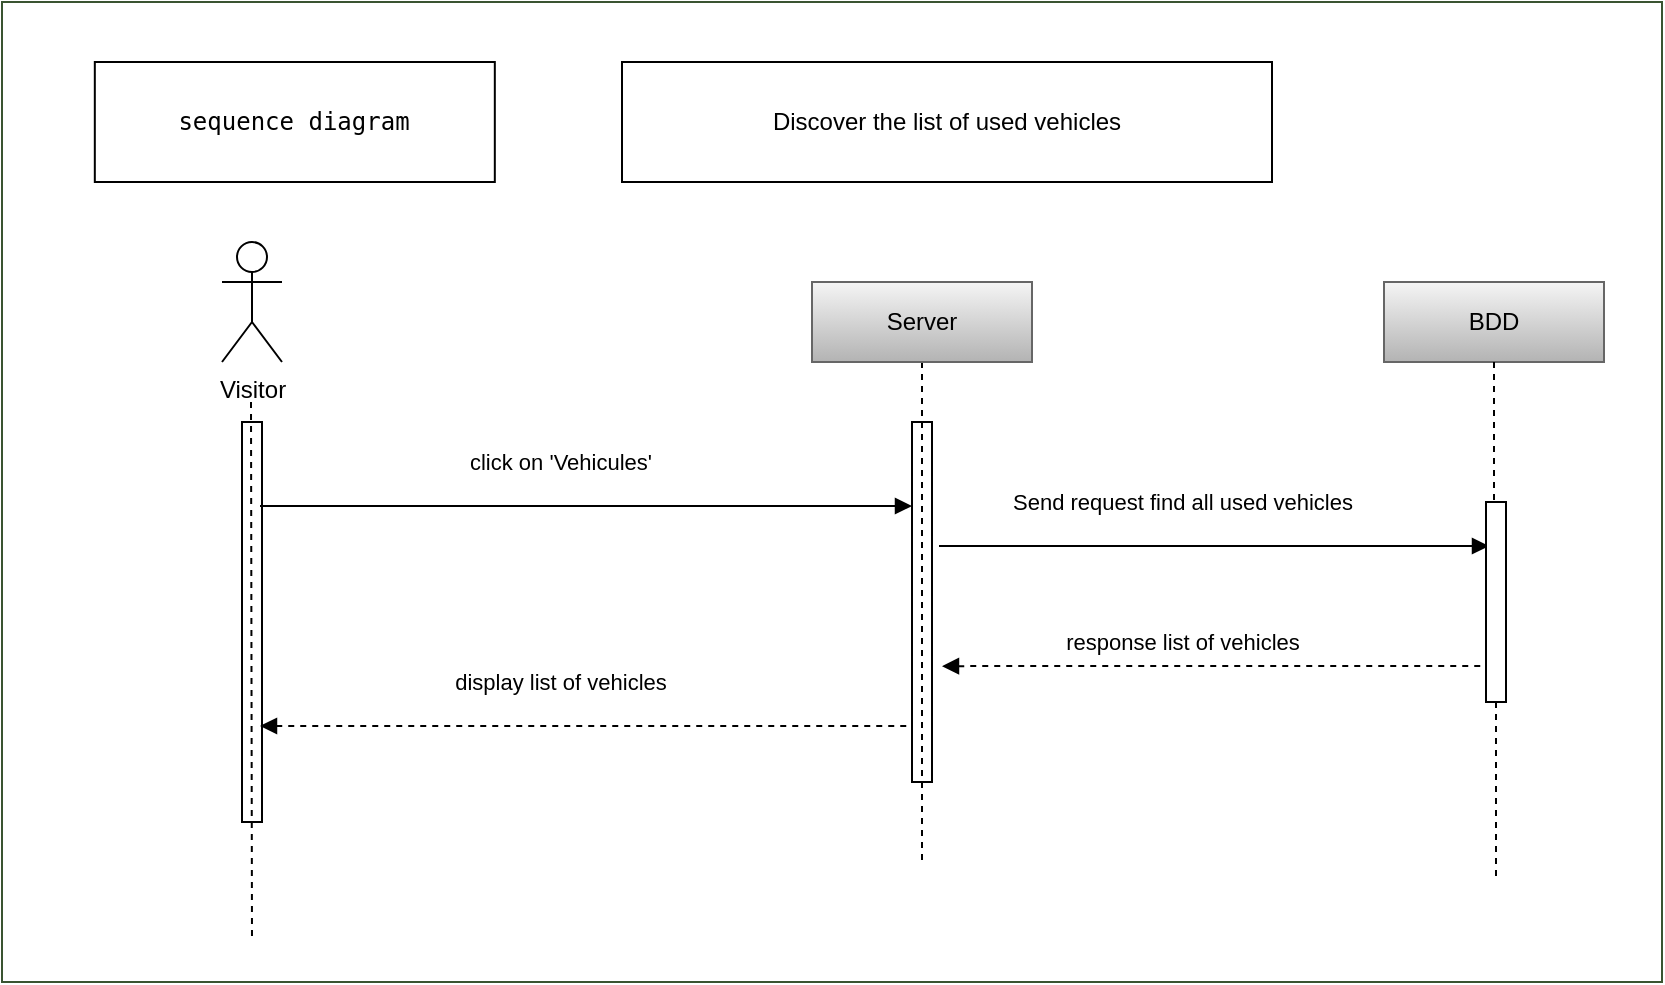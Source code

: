 <mxfile>
    <diagram id="64pbWhtFk7yn1HfwJhgc" name="Page-1">
        <mxGraphModel dx="2102" dy="-313" grid="1" gridSize="10" guides="1" tooltips="1" connect="1" arrows="1" fold="1" page="1" pageScale="1" pageWidth="850" pageHeight="1100" math="0" shadow="0">
            <root>
                <mxCell id="0"/>
                <mxCell id="1" parent="0"/>
                <mxCell id="2" value="App" style="rounded=0;whiteSpace=wrap;html=1;fontFamily=Helvetica;fontSize=30;fontColor=#ffffff;verticalAlign=top;fillColor=#FFFFFF;strokeColor=#3A5431;backgroundOutline=0;" parent="1" vertex="1">
                    <mxGeometry x="-30" y="1910" width="830" height="490" as="geometry"/>
                </mxCell>
                <mxCell id="3" value="&lt;pre dir=&quot;ltr&quot; data-ved=&quot;2ahUKEwjTnIHI8ouDAxXJUKQEHYWSAA4Q3ewLegQIBRAP&quot; style=&quot;text-align:left&quot; id=&quot;tw-target-text&quot; data-placeholder=&quot;Traduction&quot; class=&quot;tw-data-text tw-text-large tw-ta&quot;&gt;&lt;span lang=&quot;en&quot; class=&quot;Y2IQFc&quot;&gt;sequence diagram&lt;/span&gt;&lt;/pre&gt;" style="rounded=0;whiteSpace=wrap;html=1;fontColor=#000000;labelBackgroundColor=#FFFFFF;strokeColor=#000000;fillColor=#FFFFFF;" parent="1" vertex="1">
                    <mxGeometry x="16.41" y="1940" width="200" height="60" as="geometry"/>
                </mxCell>
                <mxCell id="4" value="Visitor" style="shape=umlActor;verticalLabelPosition=bottom;verticalAlign=top;html=1;fontColor=#000000;labelBackgroundColor=#FFFFFF;strokeColor=#000000;" parent="1" vertex="1">
                    <mxGeometry x="80" y="2030" width="30" height="60" as="geometry"/>
                </mxCell>
                <mxCell id="7" value="" style="html=1;points=[];perimeter=orthogonalPerimeter;fontColor=#000000;labelBackgroundColor=#FFFFFF;" parent="1" vertex="1">
                    <mxGeometry x="90" y="2120" width="10" height="200" as="geometry"/>
                </mxCell>
                <mxCell id="8" value="" style="html=1;points=[];perimeter=orthogonalPerimeter;fontColor=#000000;labelBackgroundColor=#FFFFFF;" parent="1" vertex="1">
                    <mxGeometry x="425" y="2120" width="10" height="180" as="geometry"/>
                </mxCell>
                <mxCell id="9" style="edgeStyle=none;html=1;dashed=1;fontFamily=Helvetica;startArrow=none;startFill=0;endArrow=none;endFill=0;fontColor=#000000;labelBackgroundColor=#FFFFFF;strokeColor=#000000;" parent="1" source="10" edge="1">
                    <mxGeometry relative="1" as="geometry">
                        <mxPoint x="430" y="2340" as="targetPoint"/>
                    </mxGeometry>
                </mxCell>
                <mxCell id="10" value="Server" style="rounded=0;whiteSpace=wrap;html=1;labelBackgroundColor=none;fillColor=#f5f5f5;strokeColor=#666666;gradientColor=#b3b3b3;fontColor=#000000;" parent="1" vertex="1">
                    <mxGeometry x="375" y="2050" width="110" height="40" as="geometry"/>
                </mxCell>
                <mxCell id="12" value="BDD" style="rounded=0;whiteSpace=wrap;html=1;labelBackgroundColor=none;fillColor=#f5f5f5;strokeColor=#666666;gradientColor=#b3b3b3;fontColor=#000000;" parent="1" vertex="1">
                    <mxGeometry x="661" y="2050" width="110" height="40" as="geometry"/>
                </mxCell>
                <mxCell id="13" value="Discover the list of used vehicles" style="rounded=0;whiteSpace=wrap;html=1;fontColor=#000000;labelBackgroundColor=#FFFFFF;fillColor=#FFFFFF;strokeColor=#000000;" parent="1" vertex="1">
                    <mxGeometry x="280" y="1940" width="325" height="60" as="geometry"/>
                </mxCell>
                <mxCell id="14" style="edgeStyle=none;html=1;entryX=0.1;entryY=0.073;entryDx=0;entryDy=0;entryPerimeter=0;endArrow=block;endFill=1;fontColor=#000000;labelBackgroundColor=#FFFFFF;strokeColor=#000000;" parent="1" edge="1">
                    <mxGeometry relative="1" as="geometry">
                        <mxPoint x="99" y="2162" as="sourcePoint"/>
                        <mxPoint x="425" y="2162" as="targetPoint"/>
                        <Array as="points">
                            <mxPoint x="259" y="2162"/>
                        </Array>
                    </mxGeometry>
                </mxCell>
                <mxCell id="15" value="&lt;pre dir=&quot;ltr&quot; data-ved=&quot;2ahUKEwiWief8te6CAxUTfqQEHRUeBPsQ3ewLegQICBAP&quot; style=&quot;text-align:left&quot; id=&quot;tw-target-text&quot; data-placeholder=&quot;Traduction&quot; class=&quot;tw-data-text tw-text-large tw-ta&quot;&gt;&lt;font face=&quot;Helvetica&quot;&gt;click on 'Vehicules'&lt;/font&gt;&lt;/pre&gt;" style="edgeLabel;html=1;align=center;verticalAlign=middle;resizable=0;points=[];fontColor=#000000;labelBackgroundColor=#FFFFFF;" parent="14" vertex="1" connectable="0">
                    <mxGeometry x="0.172" y="-1" relative="1" as="geometry">
                        <mxPoint x="-41" y="-23" as="offset"/>
                    </mxGeometry>
                </mxCell>
                <mxCell id="16" style="edgeStyle=none;html=1;endArrow=block;endFill=1;fontColor=#000000;labelBackgroundColor=#FFFFFF;strokeColor=#000000;" parent="1" edge="1">
                    <mxGeometry relative="1" as="geometry">
                        <mxPoint x="438.5" y="2182" as="sourcePoint"/>
                        <mxPoint x="713.5" y="2182" as="targetPoint"/>
                    </mxGeometry>
                </mxCell>
                <mxCell id="17" value="&lt;pre dir=&quot;ltr&quot; data-ved=&quot;2ahUKEwiWief8te6CAxUTfqQEHRUeBPsQ3ewLegQICBAP&quot; style=&quot;text-align:left&quot; id=&quot;tw-target-text&quot; data-placeholder=&quot;Traduction&quot; class=&quot;tw-data-text tw-text-large tw-ta&quot;&gt;&lt;font face=&quot;Helvetica&quot;&gt;Send request find all used vehicles&lt;/font&gt;&lt;/pre&gt;" style="edgeLabel;html=1;align=center;verticalAlign=middle;resizable=0;points=[];fontColor=#000000;labelBackgroundColor=#FFFFFF;" parent="16" vertex="1" connectable="0">
                    <mxGeometry x="0.172" y="-1" relative="1" as="geometry">
                        <mxPoint x="-40" y="-23" as="offset"/>
                    </mxGeometry>
                </mxCell>
                <mxCell id="18" style="edgeStyle=none;html=1;entryX=0.1;entryY=0.073;entryDx=0;entryDy=0;entryPerimeter=0;endArrow=none;endFill=0;startArrow=block;startFill=1;dashed=1;exitX=1.5;exitY=0.523;exitDx=0;exitDy=0;exitPerimeter=0;fontColor=#000000;labelBackgroundColor=#FFFFFF;strokeColor=#000000;" parent="1" edge="1">
                    <mxGeometry relative="1" as="geometry">
                        <mxPoint x="440" y="2242.07" as="sourcePoint"/>
                        <mxPoint x="711" y="2241.95" as="targetPoint"/>
                    </mxGeometry>
                </mxCell>
                <mxCell id="19" value="&lt;pre dir=&quot;ltr&quot; data-ved=&quot;2ahUKEwiWief8te6CAxUTfqQEHRUeBPsQ3ewLegQICBAP&quot; style=&quot;text-align:left&quot; id=&quot;tw-target-text&quot; data-placeholder=&quot;Traduction&quot; class=&quot;tw-data-text tw-text-large tw-ta&quot;&gt;&lt;font face=&quot;Helvetica&quot;&gt;response list of vehicles&lt;/font&gt;&lt;/pre&gt;" style="edgeLabel;html=1;align=center;verticalAlign=middle;resizable=0;points=[];fontColor=#000000;labelBackgroundColor=none;" parent="18" vertex="1" connectable="0">
                    <mxGeometry x="0.172" y="-1" relative="1" as="geometry">
                        <mxPoint x="-39" y="-13" as="offset"/>
                    </mxGeometry>
                </mxCell>
                <mxCell id="20" value="&lt;br&gt;" style="edgeLabel;html=1;align=center;verticalAlign=middle;resizable=0;points=[];fontFamily=Helvetica;fontColor=#000000;labelBackgroundColor=#FFFFFF;" parent="18" vertex="1" connectable="0">
                    <mxGeometry x="0.683" y="-1" relative="1" as="geometry">
                        <mxPoint as="offset"/>
                    </mxGeometry>
                </mxCell>
                <mxCell id="28" style="edgeStyle=none;html=1;entryX=0.1;entryY=0.073;entryDx=0;entryDy=0;entryPerimeter=0;endArrow=none;endFill=0;startArrow=block;startFill=1;dashed=1;fontColor=#000000;labelBackgroundColor=#FFFFFF;strokeColor=#000000;" parent="1" edge="1">
                    <mxGeometry relative="1" as="geometry">
                        <mxPoint x="99" y="2272" as="sourcePoint"/>
                        <mxPoint x="425" y="2272" as="targetPoint"/>
                    </mxGeometry>
                </mxCell>
                <mxCell id="29" value="&lt;pre dir=&quot;ltr&quot; data-ved=&quot;2ahUKEwiWief8te6CAxUTfqQEHRUeBPsQ3ewLegQICBAP&quot; style=&quot;text-align:left&quot; id=&quot;tw-target-text&quot; data-placeholder=&quot;Traduction&quot; class=&quot;tw-data-text tw-text-large tw-ta&quot;&gt;&lt;font face=&quot;Helvetica&quot;&gt;display list of vehicles&lt;/font&gt;&lt;/pre&gt;" style="edgeLabel;html=1;align=center;verticalAlign=middle;resizable=0;points=[];fontColor=#000000;labelBackgroundColor=#FFFFFF;" parent="28" vertex="1" connectable="0">
                    <mxGeometry x="0.172" y="-1" relative="1" as="geometry">
                        <mxPoint x="-41" y="-23" as="offset"/>
                    </mxGeometry>
                </mxCell>
                <mxCell id="30" value="" style="edgeStyle=none;html=1;dashed=1;fontFamily=Helvetica;startArrow=none;startFill=0;endArrow=none;endFill=0;fontColor=#000000;labelBackgroundColor=#FFFFFF;strokeColor=#000000;" parent="1" source="12" target="31" edge="1">
                    <mxGeometry relative="1" as="geometry">
                        <mxPoint x="716" y="2640" as="targetPoint"/>
                        <mxPoint x="716" y="2090" as="sourcePoint"/>
                    </mxGeometry>
                </mxCell>
                <mxCell id="31" value="" style="html=1;points=[];perimeter=orthogonalPerimeter;fontColor=#000000;labelBackgroundColor=#FFFFFF;" parent="1" vertex="1">
                    <mxGeometry x="712" y="2160" width="10" height="100" as="geometry"/>
                </mxCell>
                <mxCell id="32" value="" style="edgeStyle=none;html=1;dashed=1;fontFamily=Helvetica;startArrow=none;startFill=0;endArrow=none;endFill=0;fontColor=#000000;labelBackgroundColor=#FFFFFF;strokeColor=#000000;" parent="1" source="31" edge="1">
                    <mxGeometry relative="1" as="geometry">
                        <mxPoint x="717" y="2350" as="targetPoint"/>
                        <mxPoint x="716" y="2260" as="sourcePoint"/>
                    </mxGeometry>
                </mxCell>
                <mxCell id="34" style="edgeStyle=none;html=1;dashed=1;fontFamily=Helvetica;startArrow=none;startFill=0;endArrow=none;endFill=0;fontColor=#000000;labelBackgroundColor=#FFFFFF;strokeColor=#000000;" parent="1" edge="1">
                    <mxGeometry relative="1" as="geometry">
                        <mxPoint x="95" y="2380" as="targetPoint"/>
                        <mxPoint x="94.5" y="2110" as="sourcePoint"/>
                    </mxGeometry>
                </mxCell>
            </root>
        </mxGraphModel>
    </diagram>
</mxfile>